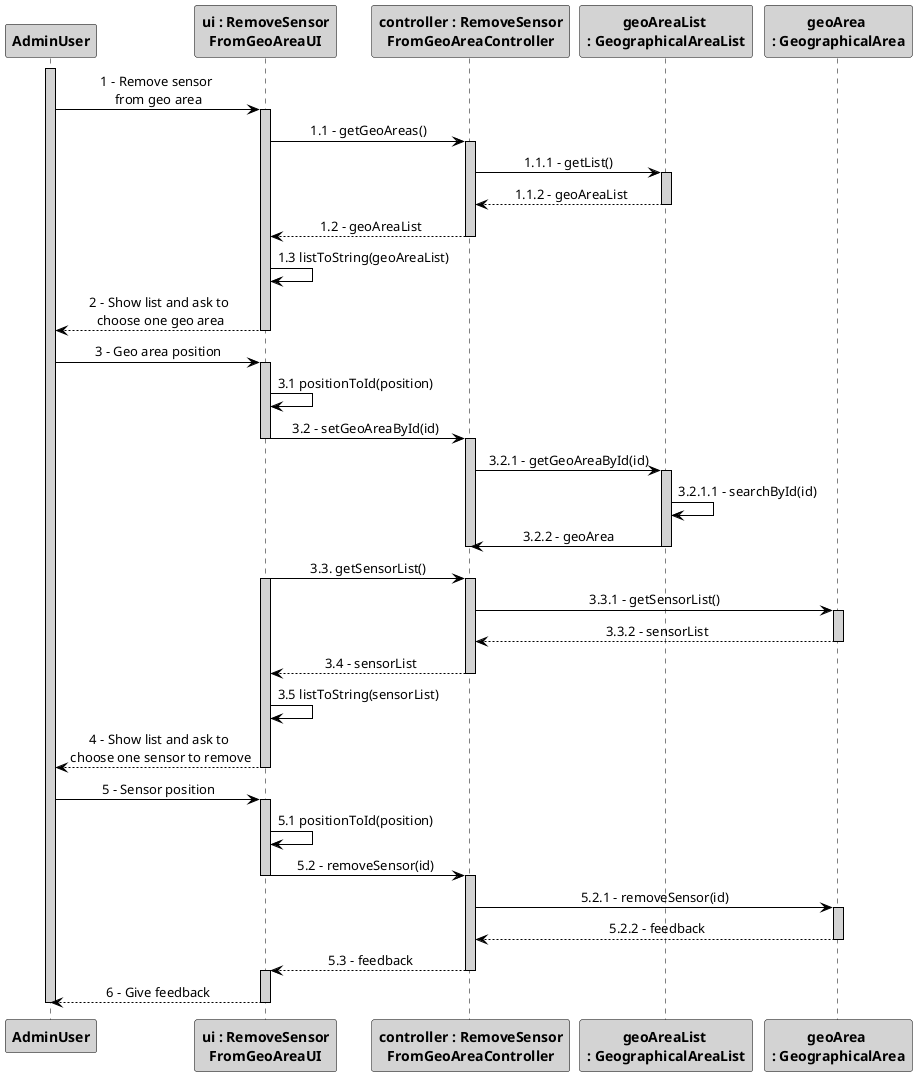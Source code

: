 @startuml
skinparam sequenceMessageAlign center
skinparam sequence {
	ArrowColor Black
	ActorBorderColor DarkBlue
	LifeLineBorderColor black
	LifeLineBackgroundColor LightGrey

	ParticipantBorderColor Black
	ParticipantBackgroundColor LightGrey
	ParticipantFontStyle Bold

	ActorBackgroundColor DimGrey
	ActorFontColor DeepSkyBlue
	ActorFontStyle Bold
	ActorFontSize 17
	ActorFontName Aapex
}

activate AdminUser
actor AdminUser

AdminUser -> "ui : RemoveSensor\nFromGeoAreaUI":1 - Remove sensor \nfrom geo area
activate "ui : RemoveSensor\nFromGeoAreaUI"
"ui : RemoveSensor\nFromGeoAreaUI" -> "controller : RemoveSensor\nFromGeoAreaController": 1.1 - getGeoAreas()
activate "controller : RemoveSensor\nFromGeoAreaController"
"controller : RemoveSensor\nFromGeoAreaController" -> "geoAreaList \n: GeographicalAreaList": 1.1.1 - getList()
activate "geoAreaList \n: GeographicalAreaList"
"geoAreaList \n: GeographicalAreaList" --> "controller : RemoveSensor\nFromGeoAreaController": 1.1.2 - geoAreaList
deactivate "geoAreaList \n: GeographicalAreaList"
"controller : RemoveSensor\nFromGeoAreaController" --> "ui : RemoveSensor\nFromGeoAreaUI": 1.2 - geoAreaList
deactivate "controller : RemoveSensor\nFromGeoAreaController"
"ui : RemoveSensor\nFromGeoAreaUI" -> "ui : RemoveSensor\nFromGeoAreaUI":  1.3 listToString(geoAreaList)
"ui : RemoveSensor\nFromGeoAreaUI" --> AdminUser: 2 - Show list and ask to \nchoose one geo area
deactivate "ui : RemoveSensor\nFromGeoAreaUI"
AdminUser -> "ui : RemoveSensor\nFromGeoAreaUI": 3 - Geo area position
activate "ui : RemoveSensor\nFromGeoAreaUI"
"ui : RemoveSensor\nFromGeoAreaUI" -> "ui : RemoveSensor\nFromGeoAreaUI":  3.1 positionToId(position)
"ui : RemoveSensor\nFromGeoAreaUI" -> "controller : RemoveSensor\nFromGeoAreaController": 3.2 - setGeoAreaById(id)
deactivate "ui : RemoveSensor\nFromGeoAreaUI"
activate "controller : RemoveSensor\nFromGeoAreaController"
"controller : RemoveSensor\nFromGeoAreaController" -> "geoAreaList \n: GeographicalAreaList": 3.2.1 - getGeoAreaById(id)
activate "geoAreaList \n: GeographicalAreaList"
"geoAreaList \n: GeographicalAreaList" -> "geoAreaList \n: GeographicalAreaList": 3.2.1.1 - searchById(id)
"geoAreaList \n: GeographicalAreaList" -> "controller : RemoveSensor\nFromGeoAreaController": 3.2.2 - geoArea
deactivate "geoAreaList \n: GeographicalAreaList"
deactivate "controller : RemoveSensor\nFromGeoAreaController"
"ui : RemoveSensor\nFromGeoAreaUI" -> "controller : RemoveSensor\nFromGeoAreaController": 3.3. getSensorList()
activate "ui : RemoveSensor\nFromGeoAreaUI"
activate "controller : RemoveSensor\nFromGeoAreaController"
"controller : RemoveSensor\nFromGeoAreaController" -> "geoArea \n: GeographicalArea": 3.3.1 - getSensorList()
activate "geoArea \n: GeographicalArea"
"geoArea \n: GeographicalArea" --> "controller : RemoveSensor\nFromGeoAreaController": 3.3.2 - sensorList
deactivate "geoArea \n: GeographicalArea"
"controller : RemoveSensor\nFromGeoAreaController" --> "ui : RemoveSensor\nFromGeoAreaUI": 3.4 - sensorList
deactivate "controller : RemoveSensor\nFromGeoAreaController"
"ui : RemoveSensor\nFromGeoAreaUI" -> "ui : RemoveSensor\nFromGeoAreaUI":  3.5 listToString(sensorList)
"ui : RemoveSensor\nFromGeoAreaUI" --> AdminUser: 4 - Show list and ask to \nchoose one sensor to remove
deactivate "ui : RemoveSensor\nFromGeoAreaUI"
AdminUser -> "ui : RemoveSensor\nFromGeoAreaUI": 5 - Sensor position
activate "ui : RemoveSensor\nFromGeoAreaUI"
"ui : RemoveSensor\nFromGeoAreaUI" -> "ui : RemoveSensor\nFromGeoAreaUI":  5.1 positionToId(position)
"ui : RemoveSensor\nFromGeoAreaUI" -> "controller : RemoveSensor\nFromGeoAreaController": 5.2 - removeSensor(id)
deactivate "ui : RemoveSensor\nFromGeoAreaUI"
activate "controller : RemoveSensor\nFromGeoAreaController"
"controller : RemoveSensor\nFromGeoAreaController" -> "geoArea \n: GeographicalArea": 5.2.1 - removeSensor(id)
activate "geoArea \n: GeographicalArea"
"geoArea \n: GeographicalArea" --> "controller : RemoveSensor\nFromGeoAreaController": 5.2.2 - feedback
deactivate "geoArea \n: GeographicalArea"
"controller : RemoveSensor\nFromGeoAreaController" --> "ui : RemoveSensor\nFromGeoAreaUI": 5.3 - feedback
deactivate "controller : RemoveSensor\nFromGeoAreaController"
activate "ui : RemoveSensor\nFromGeoAreaUI"
"ui : RemoveSensor\nFromGeoAreaUI" --> AdminUser: 6 - Give feedback
deactivate "ui : RemoveSensor\nFromGeoAreaUI"

deactivate AdminUser

@enduml
